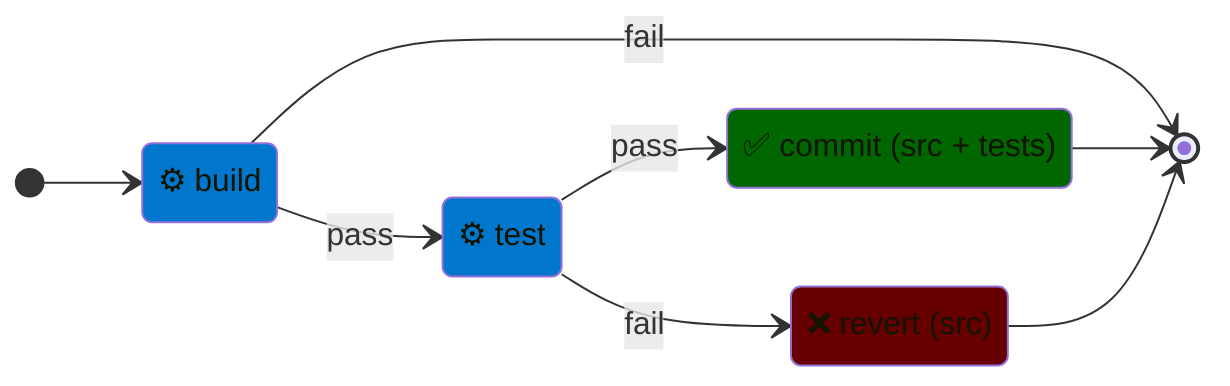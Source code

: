 stateDiagram-v2
    direction LR
    state "⚙️ build" as Build
    state "⚙️ test" as Test
    state "✅ commit (src + tests)" as Commit
    state "❌ revert (src)" as Revert
    [*] --> Build
    Build --> Test: pass
    Build --> [*]: fail
    Test --> Commit: pass
    Test --> Revert: fail
    Commit --> [*]
    Revert --> [*]
    classDef actionClass fill: #0077CC
    classDef okClass fill: #006600
    classDef failClass fill: #660000
    class Build actionClass
    class Test actionClass
    class Commit okClass
    class Revert failClass